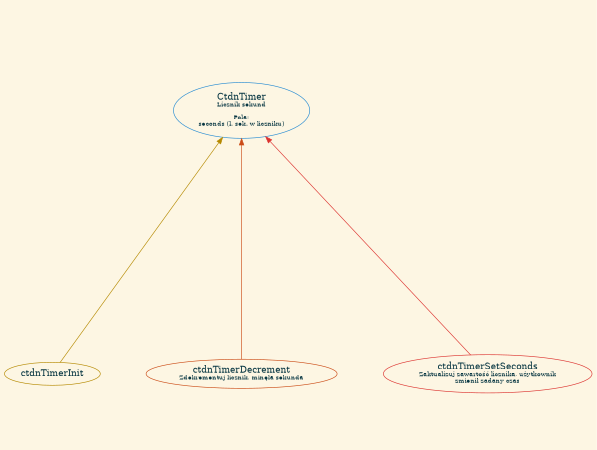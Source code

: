 digraph {
    ratio="fill";
    size="4,3!";
    graph [pad="0.1", nodesep="1", bgcolor="#fdf6e3"]
    node [color="#002b36", fontcolor="#073642"]
    edge [fontsize="10"]
    
    {
        rank="source";
        CtdnTimer [label=<CtdnTimer<BR /><FONT POINT-SIZE="10">Licznik sekund<BR /><BR />Pola:<BR />seconds (l. sek. w liczniku)</FONT>> color="#268bd2"]
    }

    
    {
        ctdnTimerInit [color="#b58900"]
        ctdnTimerDecrement [label=<ctdnTimerDecrement<BR /><FONT POINT-SIZE="10">Zdekrementuj licznik, minęła sekunda</FONT>>, color="#cb4b16"]
        ctdnTimerSetSeconds [label=<ctdnTimerSetSeconds<BR /><FONT POINT-SIZE="10">Zaktualizuj zawartość licznika, użytkownik<BR />zmienił zadany czas</FONT>>, color="#dc322f"]
    }
    
    ctdnTimerInit -> CtdnTimer [color="#b58900"]
    ctdnTimerDecrement -> CtdnTimer [color="#cb4b16"]
    ctdnTimerSetSeconds -> CtdnTimer [color="#dc322f"]
    
}
 
